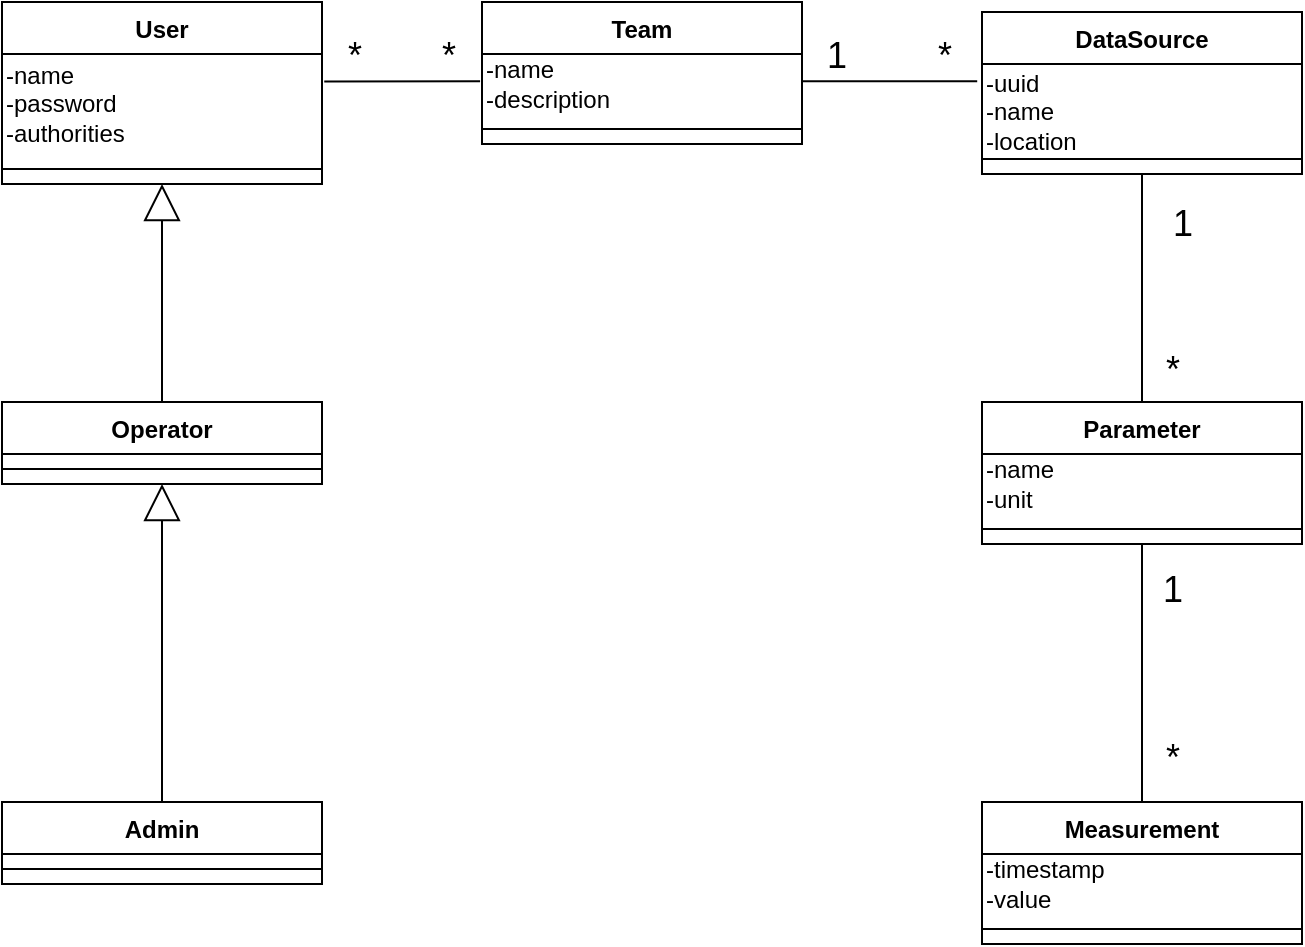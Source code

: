 <mxfile version="13.10.0" type="device"><diagram id="mRSUHywGyzUhzIvvypRY" name="Page-1"><mxGraphModel dx="1422" dy="843" grid="1" gridSize="10" guides="1" tooltips="1" connect="1" arrows="1" fold="1" page="1" pageScale="1" pageWidth="850" pageHeight="1100" math="0" shadow="0"><root><mxCell id="0"/><mxCell id="1" parent="0"/><mxCell id="zc_UTTK57O-_mmwoUPXr-19" style="edgeStyle=none;rounded=0;orthogonalLoop=1;jettySize=auto;html=1;startArrow=none;startFill=0;endArrow=none;endFill=0;endSize=16;entryX=-0.006;entryY=0.456;entryDx=0;entryDy=0;exitX=1.007;exitY=0.274;exitDx=0;exitDy=0;exitPerimeter=0;entryPerimeter=0;" parent="1" source="2BomSZHWRKXHzP0wFi-x-1" target="2BomSZHWRKXHzP0wFi-x-2" edge="1"><mxGeometry relative="1" as="geometry"><mxPoint x="199" y="83" as="sourcePoint"/><mxPoint x="320" y="83" as="targetPoint"/></mxGeometry></mxCell><mxCell id="zc_UTTK57O-_mmwoUPXr-26" value="*" style="text;html=1;resizable=0;points=[];align=center;verticalAlign=middle;labelBackgroundColor=#ffffff;fontSize=18;" parent="zc_UTTK57O-_mmwoUPXr-19" vertex="1" connectable="0"><mxGeometry x="-0.654" y="1" relative="1" as="geometry"><mxPoint x="1" y="-12" as="offset"/></mxGeometry></mxCell><mxCell id="zc_UTTK57O-_mmwoUPXr-27" value="*" style="text;html=1;resizable=0;points=[];align=center;verticalAlign=middle;labelBackgroundColor=#ffffff;fontSize=18;" parent="zc_UTTK57O-_mmwoUPXr-19" vertex="1" connectable="0"><mxGeometry x="0.782" relative="1" as="geometry"><mxPoint x="-8" y="-13" as="offset"/></mxGeometry></mxCell><mxCell id="zc_UTTK57O-_mmwoUPXr-1" value="User" style="swimlane;fontStyle=1;align=center;verticalAlign=top;childLayout=stackLayout;horizontal=1;startSize=26;horizontalStack=0;resizeParent=1;resizeParentMax=0;resizeLast=0;collapsible=1;marginBottom=0;arcSize=15;fillOpacity=100;fixDash=0;autosize=0;" parent="1" vertex="1"><mxGeometry x="40" y="40" width="160" height="91" as="geometry"/></mxCell><mxCell id="2BomSZHWRKXHzP0wFi-x-1" value="-name&lt;br&gt;-password&lt;br&gt;-authorities" style="text;html=1;align=left;verticalAlign=middle;resizable=0;points=[];autosize=1;" parent="zc_UTTK57O-_mmwoUPXr-1" vertex="1"><mxGeometry y="26" width="160" height="50" as="geometry"/></mxCell><mxCell id="zc_UTTK57O-_mmwoUPXr-3" value="" style="line;strokeWidth=1;fillColor=none;align=left;verticalAlign=middle;spacingTop=-1;spacingLeft=3;spacingRight=3;rotatable=0;labelPosition=right;points=[];portConstraint=eastwest;" parent="zc_UTTK57O-_mmwoUPXr-1" vertex="1"><mxGeometry y="76" width="160" height="15" as="geometry"/></mxCell><mxCell id="zc_UTTK57O-_mmwoUPXr-9" style="rounded=0;orthogonalLoop=1;jettySize=auto;html=1;exitX=0.5;exitY=0;exitDx=0;exitDy=0;entryX=0.5;entryY=1;entryDx=0;entryDy=0;startArrow=none;startFill=0;endArrow=block;endFill=0;endSize=16;" parent="1" source="zc_UTTK57O-_mmwoUPXr-5" target="zc_UTTK57O-_mmwoUPXr-1" edge="1"><mxGeometry relative="1" as="geometry"/></mxCell><mxCell id="zc_UTTK57O-_mmwoUPXr-10" style="edgeStyle=none;rounded=0;orthogonalLoop=1;jettySize=auto;html=1;exitX=0.5;exitY=0;exitDx=0;exitDy=0;entryX=0.5;entryY=1;entryDx=0;entryDy=0;startArrow=none;startFill=0;endArrow=block;endFill=0;endSize=16;" parent="1" source="zc_UTTK57O-_mmwoUPXr-7" target="zc_UTTK57O-_mmwoUPXr-5" edge="1"><mxGeometry relative="1" as="geometry"/></mxCell><mxCell id="zc_UTTK57O-_mmwoUPXr-20" style="edgeStyle=none;rounded=0;orthogonalLoop=1;jettySize=auto;html=1;entryX=-0.015;entryY=0.217;entryDx=0;entryDy=0;startArrow=none;startFill=0;endArrow=none;endFill=0;endSize=16;exitX=0.998;exitY=0.456;exitDx=0;exitDy=0;exitPerimeter=0;entryPerimeter=0;" parent="1" source="2BomSZHWRKXHzP0wFi-x-2" target="2BomSZHWRKXHzP0wFi-x-3" edge="1"><mxGeometry relative="1" as="geometry"><mxPoint x="482" y="83" as="sourcePoint"/></mxGeometry></mxCell><mxCell id="zc_UTTK57O-_mmwoUPXr-28" value="1" style="text;html=1;resizable=0;points=[];align=center;verticalAlign=middle;labelBackgroundColor=#ffffff;fontSize=18;" parent="zc_UTTK57O-_mmwoUPXr-20" vertex="1" connectable="0"><mxGeometry x="-0.764" y="-1" relative="1" as="geometry"><mxPoint x="7" y="-14" as="offset"/></mxGeometry></mxCell><mxCell id="zc_UTTK57O-_mmwoUPXr-29" value="*" style="text;html=1;resizable=0;points=[];align=center;verticalAlign=middle;labelBackgroundColor=#ffffff;fontSize=18;" parent="zc_UTTK57O-_mmwoUPXr-20" vertex="1" connectable="0"><mxGeometry x="0.691" relative="1" as="geometry"><mxPoint x="-3" y="-13" as="offset"/></mxGeometry></mxCell><mxCell id="zc_UTTK57O-_mmwoUPXr-21" style="edgeStyle=none;rounded=0;orthogonalLoop=1;jettySize=auto;html=1;exitX=0.5;exitY=0;exitDx=0;exitDy=0;entryX=0.5;entryY=1;entryDx=0;entryDy=0;startArrow=none;startFill=0;endArrow=none;endFill=0;endSize=16;" parent="1" source="zc_UTTK57O-_mmwoUPXr-15" target="zc_UTTK57O-_mmwoUPXr-13" edge="1"><mxGeometry relative="1" as="geometry"/></mxCell><mxCell id="zc_UTTK57O-_mmwoUPXr-30" value="1" style="text;html=1;resizable=0;points=[];align=center;verticalAlign=middle;labelBackgroundColor=#ffffff;fontSize=18;" parent="zc_UTTK57O-_mmwoUPXr-21" vertex="1" connectable="0"><mxGeometry x="0.73" relative="1" as="geometry"><mxPoint x="20" y="9.31" as="offset"/></mxGeometry></mxCell><mxCell id="zc_UTTK57O-_mmwoUPXr-31" value="*" style="text;html=1;resizable=0;points=[];align=center;verticalAlign=middle;labelBackgroundColor=#ffffff;fontSize=18;" parent="zc_UTTK57O-_mmwoUPXr-21" vertex="1" connectable="0"><mxGeometry x="-0.703" y="-2" relative="1" as="geometry"><mxPoint x="13" y="1" as="offset"/></mxGeometry></mxCell><mxCell id="zc_UTTK57O-_mmwoUPXr-22" style="edgeStyle=none;rounded=0;orthogonalLoop=1;jettySize=auto;html=1;exitX=0.5;exitY=1;exitDx=0;exitDy=0;entryX=0.5;entryY=0;entryDx=0;entryDy=0;startArrow=none;startFill=0;endArrow=none;endFill=0;endSize=16;" parent="1" source="zc_UTTK57O-_mmwoUPXr-15" target="zc_UTTK57O-_mmwoUPXr-17" edge="1"><mxGeometry relative="1" as="geometry"/></mxCell><mxCell id="zc_UTTK57O-_mmwoUPXr-32" value="1" style="text;html=1;resizable=0;points=[];align=center;verticalAlign=middle;labelBackgroundColor=#ffffff;fontSize=18;" parent="zc_UTTK57O-_mmwoUPXr-22" vertex="1" connectable="0"><mxGeometry x="-0.676" y="1" relative="1" as="geometry"><mxPoint x="14" y="2" as="offset"/></mxGeometry></mxCell><mxCell id="zc_UTTK57O-_mmwoUPXr-33" value="*" style="text;html=1;resizable=0;points=[];align=center;verticalAlign=middle;labelBackgroundColor=#ffffff;fontSize=18;" parent="zc_UTTK57O-_mmwoUPXr-22" vertex="1" connectable="0"><mxGeometry x="0.54" y="2" relative="1" as="geometry"><mxPoint x="13" y="7" as="offset"/></mxGeometry></mxCell><mxCell id="zc_UTTK57O-_mmwoUPXr-15" value="Parameter" style="swimlane;fontStyle=1;align=center;verticalAlign=top;childLayout=stackLayout;horizontal=1;startSize=26;horizontalStack=0;resizeParent=1;resizeParentMax=0;resizeLast=0;collapsible=1;marginBottom=0;" parent="1" vertex="1"><mxGeometry x="530" y="240" width="160" height="71" as="geometry"/></mxCell><mxCell id="2BomSZHWRKXHzP0wFi-x-4" value="&lt;div&gt;&lt;span&gt;-name&lt;/span&gt;&lt;/div&gt;&lt;div&gt;&lt;span&gt;-unit&lt;/span&gt;&lt;/div&gt;" style="text;html=1;align=left;verticalAlign=middle;resizable=0;points=[];autosize=1;" parent="zc_UTTK57O-_mmwoUPXr-15" vertex="1"><mxGeometry y="26" width="160" height="30" as="geometry"/></mxCell><mxCell id="zc_UTTK57O-_mmwoUPXr-16" value="" style="line;strokeWidth=1;fillColor=none;align=left;verticalAlign=middle;spacingTop=-1;spacingLeft=3;spacingRight=3;rotatable=0;labelPosition=right;points=[];portConstraint=eastwest;" parent="zc_UTTK57O-_mmwoUPXr-15" vertex="1"><mxGeometry y="56" width="160" height="15" as="geometry"/></mxCell><mxCell id="zc_UTTK57O-_mmwoUPXr-11" value="Team" style="swimlane;fontStyle=1;align=center;verticalAlign=top;childLayout=stackLayout;horizontal=1;startSize=26;horizontalStack=0;resizeParent=1;resizeParentMax=0;resizeLast=0;collapsible=1;marginBottom=0;" parent="1" vertex="1"><mxGeometry x="280" y="40" width="160" height="71" as="geometry"/></mxCell><mxCell id="2BomSZHWRKXHzP0wFi-x-2" value="-name&lt;br&gt;-description" style="text;html=1;align=left;verticalAlign=middle;resizable=0;points=[];autosize=1;" parent="zc_UTTK57O-_mmwoUPXr-11" vertex="1"><mxGeometry y="26" width="160" height="30" as="geometry"/></mxCell><mxCell id="zc_UTTK57O-_mmwoUPXr-12" value="" style="line;strokeWidth=1;fillColor=none;align=left;verticalAlign=middle;spacingTop=-1;spacingLeft=3;spacingRight=3;rotatable=0;labelPosition=right;points=[];portConstraint=eastwest;" parent="zc_UTTK57O-_mmwoUPXr-11" vertex="1"><mxGeometry y="56" width="160" height="15" as="geometry"/></mxCell><mxCell id="zc_UTTK57O-_mmwoUPXr-13" value="DataSource" style="swimlane;fontStyle=1;align=center;verticalAlign=top;childLayout=stackLayout;horizontal=1;startSize=26;horizontalStack=0;resizeParent=1;resizeParentMax=0;resizeLast=0;collapsible=1;marginBottom=0;" parent="1" vertex="1"><mxGeometry x="530" y="45" width="160" height="81" as="geometry"/></mxCell><mxCell id="2BomSZHWRKXHzP0wFi-x-3" value="-uuid&lt;br&gt;-name&lt;br&gt;-location" style="text;html=1;resizable=0;points=[];autosize=1;align=left;verticalAlign=top;spacingTop=-4;" parent="zc_UTTK57O-_mmwoUPXr-13" vertex="1"><mxGeometry y="26" width="160" height="40" as="geometry"/></mxCell><mxCell id="zc_UTTK57O-_mmwoUPXr-14" value="" style="line;strokeWidth=1;fillColor=none;align=left;verticalAlign=middle;spacingTop=-1;spacingLeft=3;spacingRight=3;rotatable=0;labelPosition=right;points=[];portConstraint=eastwest;" parent="zc_UTTK57O-_mmwoUPXr-13" vertex="1"><mxGeometry y="66" width="160" height="15" as="geometry"/></mxCell><mxCell id="zc_UTTK57O-_mmwoUPXr-5" value="Operator" style="swimlane;fontStyle=1;align=center;verticalAlign=top;childLayout=stackLayout;horizontal=1;startSize=26;horizontalStack=0;resizeParent=1;resizeParentMax=0;resizeLast=0;collapsible=1;marginBottom=0;" parent="1" vertex="1"><mxGeometry x="40" y="240" width="160" height="41" as="geometry"/></mxCell><mxCell id="zc_UTTK57O-_mmwoUPXr-6" value="" style="line;strokeWidth=1;fillColor=none;align=left;verticalAlign=middle;spacingTop=-1;spacingLeft=3;spacingRight=3;rotatable=0;labelPosition=right;points=[];portConstraint=eastwest;" parent="zc_UTTK57O-_mmwoUPXr-5" vertex="1"><mxGeometry y="26" width="160" height="15" as="geometry"/></mxCell><mxCell id="zc_UTTK57O-_mmwoUPXr-17" value="Measurement" style="swimlane;fontStyle=1;align=center;verticalAlign=top;childLayout=stackLayout;horizontal=1;startSize=26;horizontalStack=0;resizeParent=1;resizeParentMax=0;resizeLast=0;collapsible=1;marginBottom=0;" parent="1" vertex="1"><mxGeometry x="530" y="440" width="160" height="71" as="geometry"><mxRectangle x="590" y="445" width="110" height="26" as="alternateBounds"/></mxGeometry></mxCell><mxCell id="2BomSZHWRKXHzP0wFi-x-5" value="-timestamp&lt;br&gt;-value" style="text;html=1;align=left;verticalAlign=middle;resizable=0;points=[];autosize=1;" parent="zc_UTTK57O-_mmwoUPXr-17" vertex="1"><mxGeometry y="26" width="160" height="30" as="geometry"/></mxCell><mxCell id="zc_UTTK57O-_mmwoUPXr-18" value="" style="line;strokeWidth=1;fillColor=none;align=left;verticalAlign=middle;spacingTop=-1;spacingLeft=3;spacingRight=3;rotatable=0;labelPosition=right;points=[];portConstraint=eastwest;" parent="zc_UTTK57O-_mmwoUPXr-17" vertex="1"><mxGeometry y="56" width="160" height="15" as="geometry"/></mxCell><mxCell id="zc_UTTK57O-_mmwoUPXr-7" value="Admin" style="swimlane;fontStyle=1;align=center;verticalAlign=top;childLayout=stackLayout;horizontal=1;startSize=26;horizontalStack=0;resizeParent=1;resizeParentMax=0;resizeLast=0;collapsible=1;marginBottom=0;" parent="1" vertex="1"><mxGeometry x="40" y="440" width="160" height="41" as="geometry"/></mxCell><mxCell id="zc_UTTK57O-_mmwoUPXr-8" value="" style="line;strokeWidth=1;fillColor=none;align=left;verticalAlign=middle;spacingTop=-1;spacingLeft=3;spacingRight=3;rotatable=0;labelPosition=right;points=[];portConstraint=eastwest;" parent="zc_UTTK57O-_mmwoUPXr-7" vertex="1"><mxGeometry y="26" width="160" height="15" as="geometry"/></mxCell></root></mxGraphModel></diagram></mxfile>